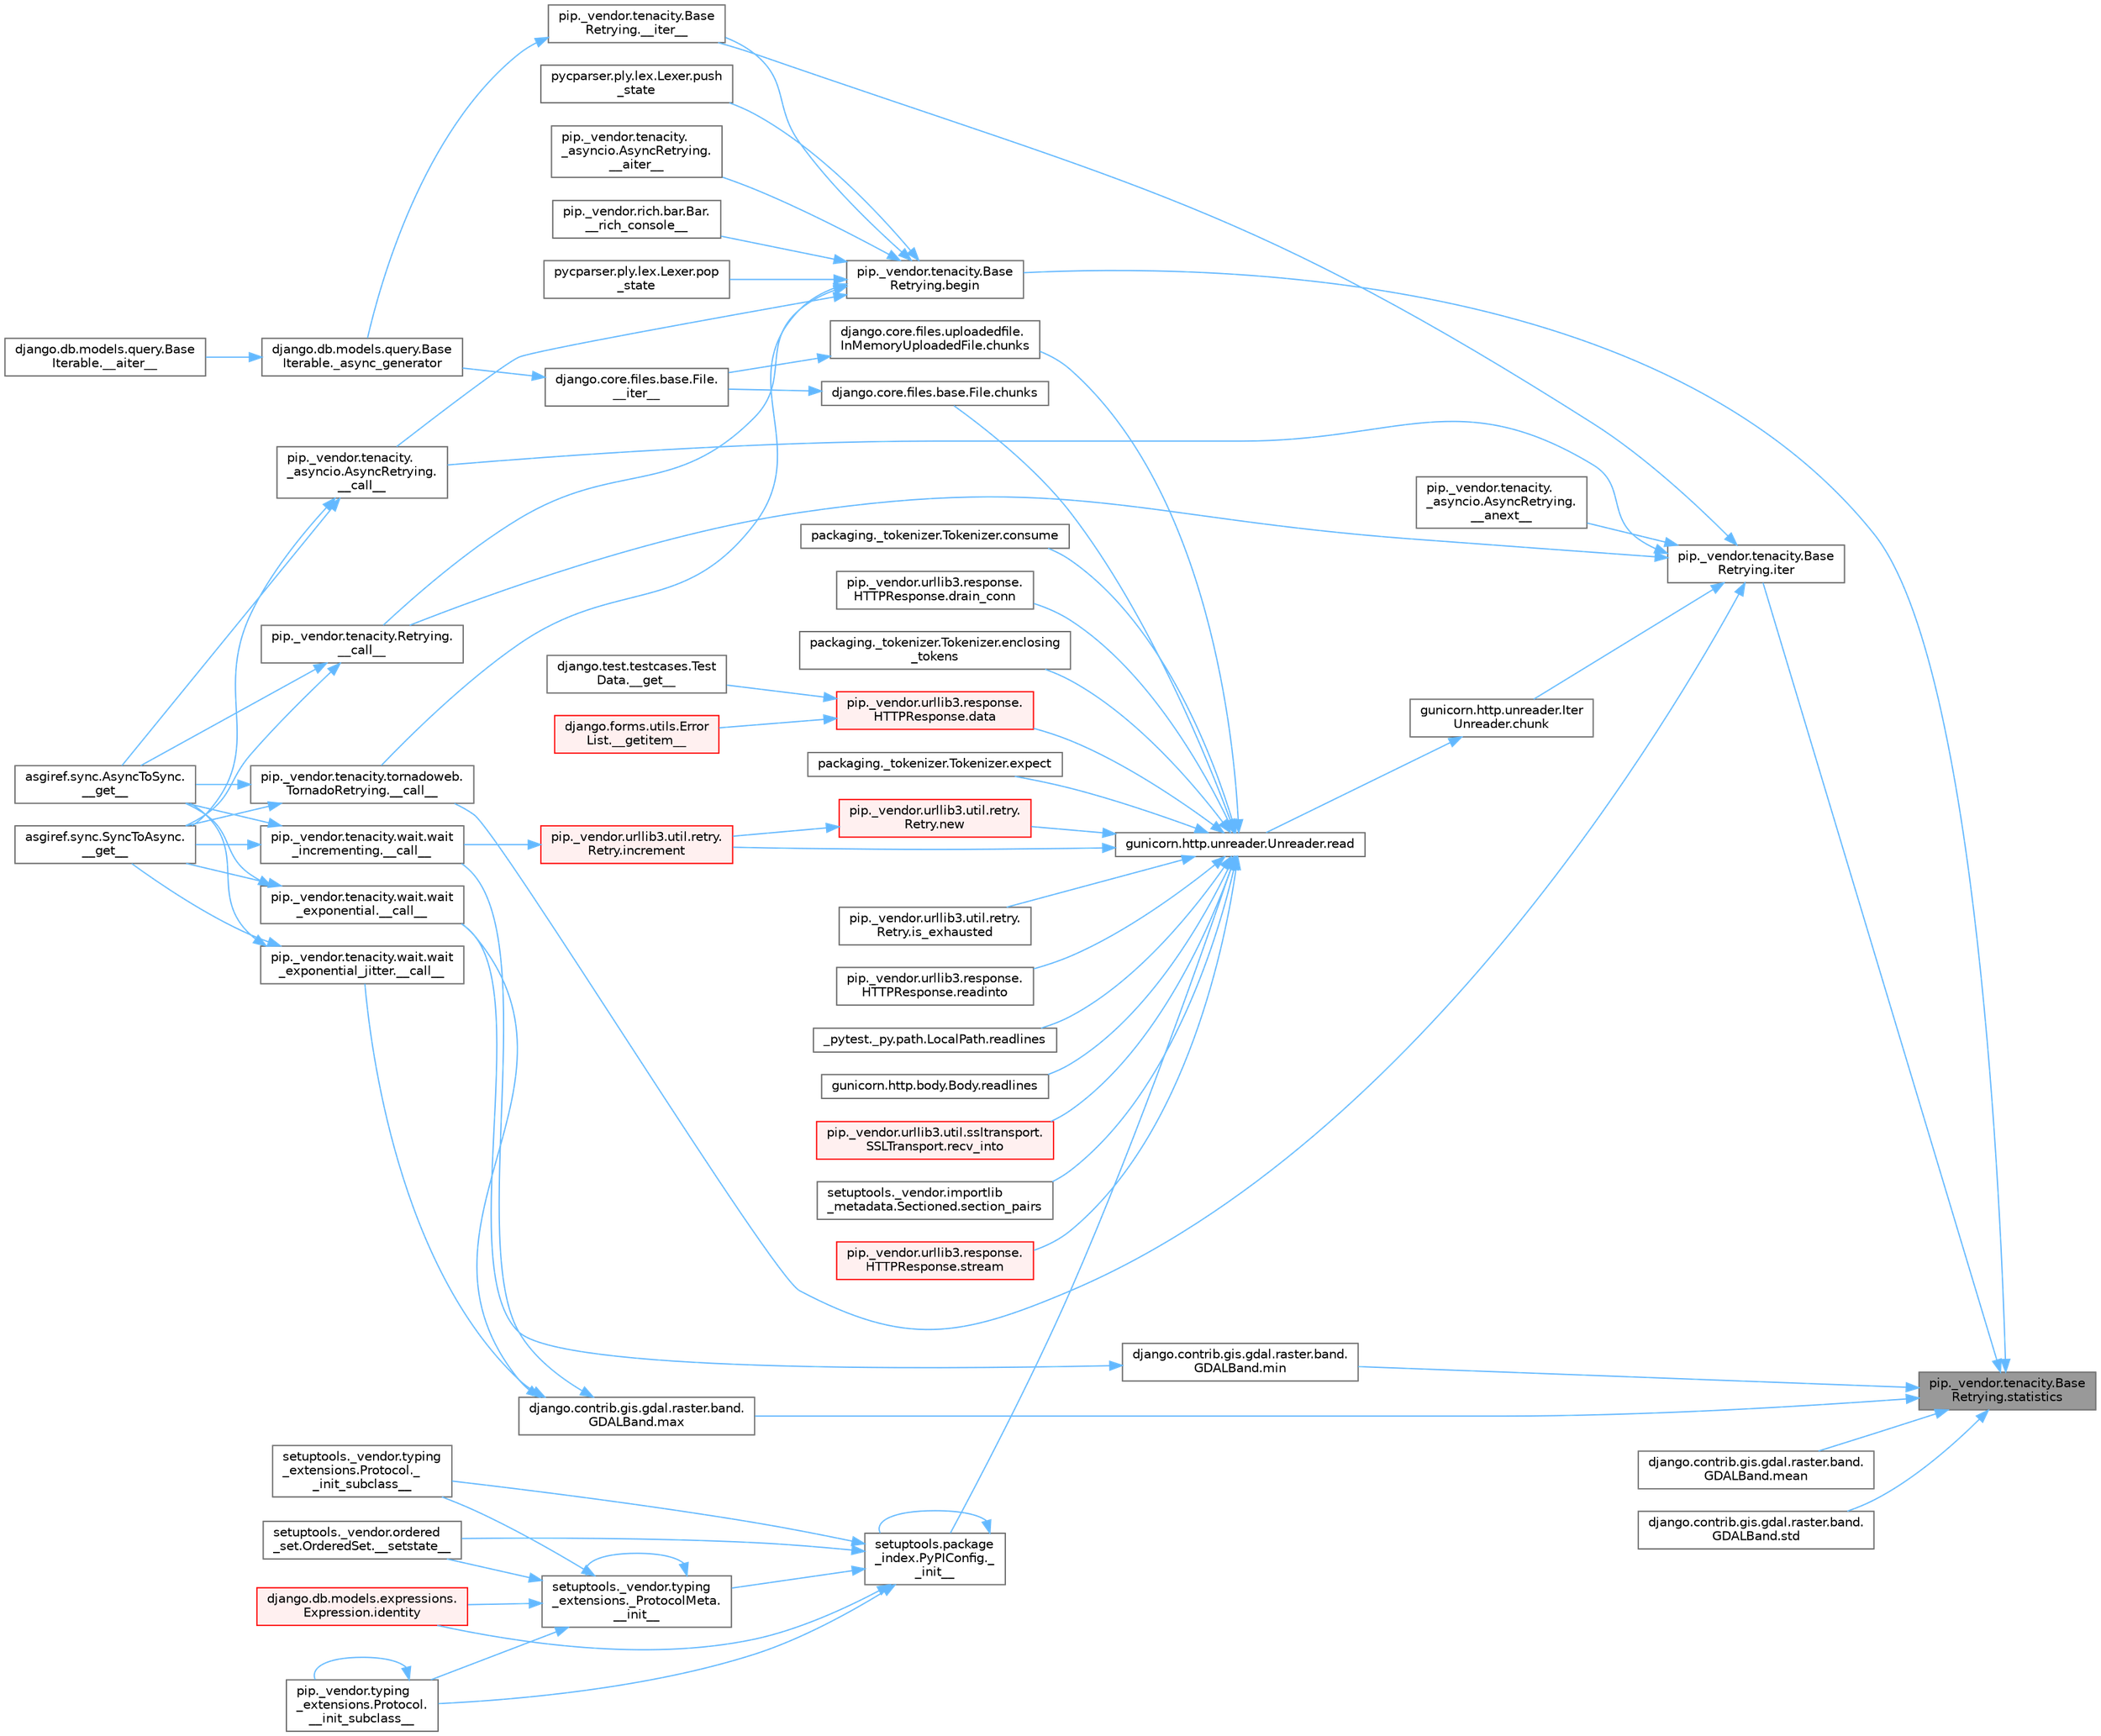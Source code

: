 digraph "pip._vendor.tenacity.BaseRetrying.statistics"
{
 // LATEX_PDF_SIZE
  bgcolor="transparent";
  edge [fontname=Helvetica,fontsize=10,labelfontname=Helvetica,labelfontsize=10];
  node [fontname=Helvetica,fontsize=10,shape=box,height=0.2,width=0.4];
  rankdir="RL";
  Node1 [id="Node000001",label="pip._vendor.tenacity.Base\lRetrying.statistics",height=0.2,width=0.4,color="gray40", fillcolor="grey60", style="filled", fontcolor="black",tooltip=" "];
  Node1 -> Node2 [id="edge1_Node000001_Node000002",dir="back",color="steelblue1",style="solid",tooltip=" "];
  Node2 [id="Node000002",label="pip._vendor.tenacity.Base\lRetrying.begin",height=0.2,width=0.4,color="grey40", fillcolor="white", style="filled",URL="$classpip_1_1__vendor_1_1tenacity_1_1_base_retrying.html#aef480c880418aa3f0688687209ce50d7",tooltip=" "];
  Node2 -> Node3 [id="edge2_Node000002_Node000003",dir="back",color="steelblue1",style="solid",tooltip=" "];
  Node3 [id="Node000003",label="pip._vendor.tenacity.\l_asyncio.AsyncRetrying.\l__aiter__",height=0.2,width=0.4,color="grey40", fillcolor="white", style="filled",URL="$classpip_1_1__vendor_1_1tenacity_1_1__asyncio_1_1_async_retrying.html#a7ffaeca4934c250e0ce6fd15ea0217f7",tooltip=" "];
  Node2 -> Node4 [id="edge3_Node000002_Node000004",dir="back",color="steelblue1",style="solid",tooltip=" "];
  Node4 [id="Node000004",label="pip._vendor.tenacity.\l_asyncio.AsyncRetrying.\l__call__",height=0.2,width=0.4,color="grey40", fillcolor="white", style="filled",URL="$classpip_1_1__vendor_1_1tenacity_1_1__asyncio_1_1_async_retrying.html#a3cde4ad1e712990e14fe6b2db9d62895",tooltip=" "];
  Node4 -> Node5 [id="edge4_Node000004_Node000005",dir="back",color="steelblue1",style="solid",tooltip=" "];
  Node5 [id="Node000005",label="asgiref.sync.AsyncToSync.\l__get__",height=0.2,width=0.4,color="grey40", fillcolor="white", style="filled",URL="$classasgiref_1_1sync_1_1_async_to_sync.html#a23e9ef7a73da98dad9e3f4e65846969b",tooltip=" "];
  Node4 -> Node6 [id="edge5_Node000004_Node000006",dir="back",color="steelblue1",style="solid",tooltip=" "];
  Node6 [id="Node000006",label="asgiref.sync.SyncToAsync.\l__get__",height=0.2,width=0.4,color="grey40", fillcolor="white", style="filled",URL="$classasgiref_1_1sync_1_1_sync_to_async.html#aebdfbe3f01079a529fd2f39810597381",tooltip=" "];
  Node2 -> Node7 [id="edge6_Node000002_Node000007",dir="back",color="steelblue1",style="solid",tooltip=" "];
  Node7 [id="Node000007",label="pip._vendor.tenacity.Retrying.\l__call__",height=0.2,width=0.4,color="grey40", fillcolor="white", style="filled",URL="$classpip_1_1__vendor_1_1tenacity_1_1_retrying.html#ad0728b915bd400f2ca26c1f88e2c9e64",tooltip=" "];
  Node7 -> Node5 [id="edge7_Node000007_Node000005",dir="back",color="steelblue1",style="solid",tooltip=" "];
  Node7 -> Node6 [id="edge8_Node000007_Node000006",dir="back",color="steelblue1",style="solid",tooltip=" "];
  Node2 -> Node8 [id="edge9_Node000002_Node000008",dir="back",color="steelblue1",style="solid",tooltip=" "];
  Node8 [id="Node000008",label="pip._vendor.tenacity.tornadoweb.\lTornadoRetrying.__call__",height=0.2,width=0.4,color="grey40", fillcolor="white", style="filled",URL="$classpip_1_1__vendor_1_1tenacity_1_1tornadoweb_1_1_tornado_retrying.html#a995d92f4e6155f03a54238952acf2c3a",tooltip=" "];
  Node8 -> Node5 [id="edge10_Node000008_Node000005",dir="back",color="steelblue1",style="solid",tooltip=" "];
  Node8 -> Node6 [id="edge11_Node000008_Node000006",dir="back",color="steelblue1",style="solid",tooltip=" "];
  Node2 -> Node9 [id="edge12_Node000002_Node000009",dir="back",color="steelblue1",style="solid",tooltip=" "];
  Node9 [id="Node000009",label="pip._vendor.tenacity.Base\lRetrying.__iter__",height=0.2,width=0.4,color="grey40", fillcolor="white", style="filled",URL="$classpip_1_1__vendor_1_1tenacity_1_1_base_retrying.html#a3ea9b4e00e29cd042bc8d0b8be4d9339",tooltip=" "];
  Node9 -> Node10 [id="edge13_Node000009_Node000010",dir="back",color="steelblue1",style="solid",tooltip=" "];
  Node10 [id="Node000010",label="django.db.models.query.Base\lIterable._async_generator",height=0.2,width=0.4,color="grey40", fillcolor="white", style="filled",URL="$classdjango_1_1db_1_1models_1_1query_1_1_base_iterable.html#a3ecc2267976bc6628d1fe84d78355144",tooltip=" "];
  Node10 -> Node11 [id="edge14_Node000010_Node000011",dir="back",color="steelblue1",style="solid",tooltip=" "];
  Node11 [id="Node000011",label="django.db.models.query.Base\lIterable.__aiter__",height=0.2,width=0.4,color="grey40", fillcolor="white", style="filled",URL="$classdjango_1_1db_1_1models_1_1query_1_1_base_iterable.html#a43cb23849277ca87b702f8431492e8d9",tooltip=" "];
  Node2 -> Node12 [id="edge15_Node000002_Node000012",dir="back",color="steelblue1",style="solid",tooltip=" "];
  Node12 [id="Node000012",label="pip._vendor.rich.bar.Bar.\l__rich_console__",height=0.2,width=0.4,color="grey40", fillcolor="white", style="filled",URL="$classpip_1_1__vendor_1_1rich_1_1bar_1_1_bar.html#a359eaef2ee887a91db40d010b8524723",tooltip=" "];
  Node2 -> Node13 [id="edge16_Node000002_Node000013",dir="back",color="steelblue1",style="solid",tooltip=" "];
  Node13 [id="Node000013",label="pycparser.ply.lex.Lexer.pop\l_state",height=0.2,width=0.4,color="grey40", fillcolor="white", style="filled",URL="$classpycparser_1_1ply_1_1lex_1_1_lexer.html#a944d6760573b7a39709e31831c64f918",tooltip=" "];
  Node2 -> Node14 [id="edge17_Node000002_Node000014",dir="back",color="steelblue1",style="solid",tooltip=" "];
  Node14 [id="Node000014",label="pycparser.ply.lex.Lexer.push\l_state",height=0.2,width=0.4,color="grey40", fillcolor="white", style="filled",URL="$classpycparser_1_1ply_1_1lex_1_1_lexer.html#a5e26a808da83c946c7078a3cac004b1a",tooltip=" "];
  Node1 -> Node15 [id="edge18_Node000001_Node000015",dir="back",color="steelblue1",style="solid",tooltip=" "];
  Node15 [id="Node000015",label="pip._vendor.tenacity.Base\lRetrying.iter",height=0.2,width=0.4,color="grey40", fillcolor="white", style="filled",URL="$classpip_1_1__vendor_1_1tenacity_1_1_base_retrying.html#a5606e1522961712b7e8693caf58a4d9c",tooltip=" "];
  Node15 -> Node16 [id="edge19_Node000015_Node000016",dir="back",color="steelblue1",style="solid",tooltip=" "];
  Node16 [id="Node000016",label="pip._vendor.tenacity.\l_asyncio.AsyncRetrying.\l__anext__",height=0.2,width=0.4,color="grey40", fillcolor="white", style="filled",URL="$classpip_1_1__vendor_1_1tenacity_1_1__asyncio_1_1_async_retrying.html#a1575b36187fa6965784e2ae5217416e9",tooltip=" "];
  Node15 -> Node4 [id="edge20_Node000015_Node000004",dir="back",color="steelblue1",style="solid",tooltip=" "];
  Node15 -> Node7 [id="edge21_Node000015_Node000007",dir="back",color="steelblue1",style="solid",tooltip=" "];
  Node15 -> Node8 [id="edge22_Node000015_Node000008",dir="back",color="steelblue1",style="solid",tooltip=" "];
  Node15 -> Node9 [id="edge23_Node000015_Node000009",dir="back",color="steelblue1",style="solid",tooltip=" "];
  Node15 -> Node17 [id="edge24_Node000015_Node000017",dir="back",color="steelblue1",style="solid",tooltip=" "];
  Node17 [id="Node000017",label="gunicorn.http.unreader.Iter\lUnreader.chunk",height=0.2,width=0.4,color="grey40", fillcolor="white", style="filled",URL="$classgunicorn_1_1http_1_1unreader_1_1_iter_unreader.html#a1cdaf07f31df362988a4e42a1926caf4",tooltip=" "];
  Node17 -> Node18 [id="edge25_Node000017_Node000018",dir="back",color="steelblue1",style="solid",tooltip=" "];
  Node18 [id="Node000018",label="gunicorn.http.unreader.Unreader.read",height=0.2,width=0.4,color="grey40", fillcolor="white", style="filled",URL="$classgunicorn_1_1http_1_1unreader_1_1_unreader.html#a4d05a3b72ffb1dd09d3e4b3dd1d1e44c",tooltip=" "];
  Node18 -> Node19 [id="edge26_Node000018_Node000019",dir="back",color="steelblue1",style="solid",tooltip=" "];
  Node19 [id="Node000019",label="setuptools.package\l_index.PyPIConfig._\l_init__",height=0.2,width=0.4,color="grey40", fillcolor="white", style="filled",URL="$classsetuptools_1_1package__index_1_1_py_p_i_config.html#aaaf43ad63ae6fe8ffed0e48774e437b6",tooltip=" "];
  Node19 -> Node20 [id="edge27_Node000019_Node000020",dir="back",color="steelblue1",style="solid",tooltip=" "];
  Node20 [id="Node000020",label="setuptools._vendor.typing\l_extensions._ProtocolMeta.\l__init__",height=0.2,width=0.4,color="grey40", fillcolor="white", style="filled",URL="$classsetuptools_1_1__vendor_1_1typing__extensions_1_1___protocol_meta.html#a7bbaff8ac6d19534b46bca363ee0b43a",tooltip=" "];
  Node20 -> Node20 [id="edge28_Node000020_Node000020",dir="back",color="steelblue1",style="solid",tooltip=" "];
  Node20 -> Node21 [id="edge29_Node000020_Node000021",dir="back",color="steelblue1",style="solid",tooltip=" "];
  Node21 [id="Node000021",label="pip._vendor.typing\l_extensions.Protocol.\l__init_subclass__",height=0.2,width=0.4,color="grey40", fillcolor="white", style="filled",URL="$classpip_1_1__vendor_1_1typing__extensions_1_1_protocol.html#a2916efc86cebb8aba6deb7fd30b33988",tooltip=" "];
  Node21 -> Node21 [id="edge30_Node000021_Node000021",dir="back",color="steelblue1",style="solid",tooltip=" "];
  Node20 -> Node22 [id="edge31_Node000020_Node000022",dir="back",color="steelblue1",style="solid",tooltip=" "];
  Node22 [id="Node000022",label="setuptools._vendor.typing\l_extensions.Protocol._\l_init_subclass__",height=0.2,width=0.4,color="grey40", fillcolor="white", style="filled",URL="$classsetuptools_1_1__vendor_1_1typing__extensions_1_1_protocol.html#ac6cbebc092a4724ab3704c5334059874",tooltip=" "];
  Node20 -> Node23 [id="edge32_Node000020_Node000023",dir="back",color="steelblue1",style="solid",tooltip=" "];
  Node23 [id="Node000023",label="setuptools._vendor.ordered\l_set.OrderedSet.__setstate__",height=0.2,width=0.4,color="grey40", fillcolor="white", style="filled",URL="$classsetuptools_1_1__vendor_1_1ordered__set_1_1_ordered_set.html#aa7f7de9d987829525d06db565fe1b4a1",tooltip=" "];
  Node20 -> Node24 [id="edge33_Node000020_Node000024",dir="back",color="steelblue1",style="solid",tooltip=" "];
  Node24 [id="Node000024",label="django.db.models.expressions.\lExpression.identity",height=0.2,width=0.4,color="red", fillcolor="#FFF0F0", style="filled",URL="$classdjango_1_1db_1_1models_1_1expressions_1_1_expression.html#a10048810b5eb8641acf3bc150731b925",tooltip=" "];
  Node19 -> Node19 [id="edge34_Node000019_Node000019",dir="back",color="steelblue1",style="solid",tooltip=" "];
  Node19 -> Node21 [id="edge35_Node000019_Node000021",dir="back",color="steelblue1",style="solid",tooltip=" "];
  Node19 -> Node22 [id="edge36_Node000019_Node000022",dir="back",color="steelblue1",style="solid",tooltip=" "];
  Node19 -> Node23 [id="edge37_Node000019_Node000023",dir="back",color="steelblue1",style="solid",tooltip=" "];
  Node19 -> Node24 [id="edge38_Node000019_Node000024",dir="back",color="steelblue1",style="solid",tooltip=" "];
  Node18 -> Node51 [id="edge39_Node000018_Node000051",dir="back",color="steelblue1",style="solid",tooltip=" "];
  Node51 [id="Node000051",label="django.core.files.base.File.chunks",height=0.2,width=0.4,color="grey40", fillcolor="white", style="filled",URL="$classdjango_1_1core_1_1files_1_1base_1_1_file.html#ad17ccdad55ee2a18e7b9e3911ee8ebcb",tooltip=" "];
  Node51 -> Node52 [id="edge40_Node000051_Node000052",dir="back",color="steelblue1",style="solid",tooltip=" "];
  Node52 [id="Node000052",label="django.core.files.base.File.\l__iter__",height=0.2,width=0.4,color="grey40", fillcolor="white", style="filled",URL="$classdjango_1_1core_1_1files_1_1base_1_1_file.html#a94e9f6e2b4daf2db37d08c11ec8a4a7e",tooltip=" "];
  Node52 -> Node10 [id="edge41_Node000052_Node000010",dir="back",color="steelblue1",style="solid",tooltip=" "];
  Node18 -> Node53 [id="edge42_Node000018_Node000053",dir="back",color="steelblue1",style="solid",tooltip=" "];
  Node53 [id="Node000053",label="django.core.files.uploadedfile.\lInMemoryUploadedFile.chunks",height=0.2,width=0.4,color="grey40", fillcolor="white", style="filled",URL="$classdjango_1_1core_1_1files_1_1uploadedfile_1_1_in_memory_uploaded_file.html#adc0e015945bc5d33673ec1d0f2b73074",tooltip=" "];
  Node53 -> Node52 [id="edge43_Node000053_Node000052",dir="back",color="steelblue1",style="solid",tooltip=" "];
  Node18 -> Node54 [id="edge44_Node000018_Node000054",dir="back",color="steelblue1",style="solid",tooltip=" "];
  Node54 [id="Node000054",label="packaging._tokenizer.Tokenizer.consume",height=0.2,width=0.4,color="grey40", fillcolor="white", style="filled",URL="$classpackaging_1_1__tokenizer_1_1_tokenizer.html#aff74eaccaae690982aaaba5cb9a4d051",tooltip=" "];
  Node18 -> Node55 [id="edge45_Node000018_Node000055",dir="back",color="steelblue1",style="solid",tooltip=" "];
  Node55 [id="Node000055",label="pip._vendor.urllib3.response.\lHTTPResponse.data",height=0.2,width=0.4,color="red", fillcolor="#FFF0F0", style="filled",URL="$classpip_1_1__vendor_1_1urllib3_1_1response_1_1_h_t_t_p_response.html#abf3c538704803faf453331b0031f3bdd",tooltip=" "];
  Node55 -> Node56 [id="edge46_Node000055_Node000056",dir="back",color="steelblue1",style="solid",tooltip=" "];
  Node56 [id="Node000056",label="django.test.testcases.Test\lData.__get__",height=0.2,width=0.4,color="grey40", fillcolor="white", style="filled",URL="$classdjango_1_1test_1_1testcases_1_1_test_data.html#a6b90c1a9262cf266d34b5e5faa257454",tooltip=" "];
  Node55 -> Node57 [id="edge47_Node000055_Node000057",dir="back",color="steelblue1",style="solid",tooltip=" "];
  Node57 [id="Node000057",label="django.forms.utils.Error\lList.__getitem__",height=0.2,width=0.4,color="red", fillcolor="#FFF0F0", style="filled",URL="$classdjango_1_1forms_1_1utils_1_1_error_list.html#a2e2a77de3202d50ed650ac677fc03b24",tooltip=" "];
  Node18 -> Node755 [id="edge48_Node000018_Node000755",dir="back",color="steelblue1",style="solid",tooltip=" "];
  Node755 [id="Node000755",label="pip._vendor.urllib3.response.\lHTTPResponse.drain_conn",height=0.2,width=0.4,color="grey40", fillcolor="white", style="filled",URL="$classpip_1_1__vendor_1_1urllib3_1_1response_1_1_h_t_t_p_response.html#ad5ca98b71fbb5094f5db062b07b26eb1",tooltip=" "];
  Node18 -> Node756 [id="edge49_Node000018_Node000756",dir="back",color="steelblue1",style="solid",tooltip=" "];
  Node756 [id="Node000756",label="packaging._tokenizer.Tokenizer.enclosing\l_tokens",height=0.2,width=0.4,color="grey40", fillcolor="white", style="filled",URL="$classpackaging_1_1__tokenizer_1_1_tokenizer.html#a27f8cfa7a5ed91e0cba1923b9b18da3d",tooltip=" "];
  Node18 -> Node757 [id="edge50_Node000018_Node000757",dir="back",color="steelblue1",style="solid",tooltip=" "];
  Node757 [id="Node000757",label="packaging._tokenizer.Tokenizer.expect",height=0.2,width=0.4,color="grey40", fillcolor="white", style="filled",URL="$classpackaging_1_1__tokenizer_1_1_tokenizer.html#a151b21b99f387eddd422cd0dcf2064dd",tooltip=" "];
  Node18 -> Node477 [id="edge51_Node000018_Node000477",dir="back",color="steelblue1",style="solid",tooltip=" "];
  Node477 [id="Node000477",label="pip._vendor.urllib3.util.retry.\lRetry.increment",height=0.2,width=0.4,color="red", fillcolor="#FFF0F0", style="filled",URL="$classpip_1_1__vendor_1_1urllib3_1_1util_1_1retry_1_1_retry.html#a88dd993ccb2ef4b2bfa9ad0571374b12",tooltip=" "];
  Node477 -> Node478 [id="edge52_Node000477_Node000478",dir="back",color="steelblue1",style="solid",tooltip=" "];
  Node478 [id="Node000478",label="pip._vendor.tenacity.wait.wait\l_incrementing.__call__",height=0.2,width=0.4,color="grey40", fillcolor="white", style="filled",URL="$classpip_1_1__vendor_1_1tenacity_1_1wait_1_1wait__incrementing.html#af47b0264325b86a85aa5cfd3b59a28cf",tooltip=" "];
  Node478 -> Node5 [id="edge53_Node000478_Node000005",dir="back",color="steelblue1",style="solid",tooltip=" "];
  Node478 -> Node6 [id="edge54_Node000478_Node000006",dir="back",color="steelblue1",style="solid",tooltip=" "];
  Node18 -> Node758 [id="edge55_Node000018_Node000758",dir="back",color="steelblue1",style="solid",tooltip=" "];
  Node758 [id="Node000758",label="pip._vendor.urllib3.util.retry.\lRetry.is_exhausted",height=0.2,width=0.4,color="grey40", fillcolor="white", style="filled",URL="$classpip_1_1__vendor_1_1urllib3_1_1util_1_1retry_1_1_retry.html#ad8d42bd72e35f497daf9a0359560969d",tooltip=" "];
  Node18 -> Node759 [id="edge56_Node000018_Node000759",dir="back",color="steelblue1",style="solid",tooltip=" "];
  Node759 [id="Node000759",label="pip._vendor.urllib3.util.retry.\lRetry.new",height=0.2,width=0.4,color="red", fillcolor="#FFF0F0", style="filled",URL="$classpip_1_1__vendor_1_1urllib3_1_1util_1_1retry_1_1_retry.html#ab806585412b9d9b3c0d882fb4bd8d3c0",tooltip=" "];
  Node759 -> Node477 [id="edge57_Node000759_Node000477",dir="back",color="steelblue1",style="solid",tooltip=" "];
  Node18 -> Node788 [id="edge58_Node000018_Node000788",dir="back",color="steelblue1",style="solid",tooltip=" "];
  Node788 [id="Node000788",label="pip._vendor.urllib3.response.\lHTTPResponse.readinto",height=0.2,width=0.4,color="grey40", fillcolor="white", style="filled",URL="$classpip_1_1__vendor_1_1urllib3_1_1response_1_1_h_t_t_p_response.html#a0988b6687696efed2e04f897eab47ac4",tooltip=" "];
  Node18 -> Node789 [id="edge59_Node000018_Node000789",dir="back",color="steelblue1",style="solid",tooltip=" "];
  Node789 [id="Node000789",label="_pytest._py.path.LocalPath.readlines",height=0.2,width=0.4,color="grey40", fillcolor="white", style="filled",URL="$class__pytest_1_1__py_1_1path_1_1_local_path.html#ab4ae86092b85919c6d43e793d049c3b3",tooltip=" "];
  Node18 -> Node790 [id="edge60_Node000018_Node000790",dir="back",color="steelblue1",style="solid",tooltip=" "];
  Node790 [id="Node000790",label="gunicorn.http.body.Body.readlines",height=0.2,width=0.4,color="grey40", fillcolor="white", style="filled",URL="$classgunicorn_1_1http_1_1body_1_1_body.html#adfec992d9fa8fbca15e35ea1ad4fae63",tooltip=" "];
  Node18 -> Node791 [id="edge61_Node000018_Node000791",dir="back",color="steelblue1",style="solid",tooltip=" "];
  Node791 [id="Node000791",label="pip._vendor.urllib3.util.ssltransport.\lSSLTransport.recv_into",height=0.2,width=0.4,color="red", fillcolor="#FFF0F0", style="filled",URL="$classpip_1_1__vendor_1_1urllib3_1_1util_1_1ssltransport_1_1_s_s_l_transport.html#a9d8da497d2fe869c1f3f9ad1de30fd0c",tooltip=" "];
  Node18 -> Node792 [id="edge62_Node000018_Node000792",dir="back",color="steelblue1",style="solid",tooltip=" "];
  Node792 [id="Node000792",label="setuptools._vendor.importlib\l_metadata.Sectioned.section_pairs",height=0.2,width=0.4,color="grey40", fillcolor="white", style="filled",URL="$classsetuptools_1_1__vendor_1_1importlib__metadata_1_1_sectioned.html#a1a649cd858c63bbcb2016883995ae6a7",tooltip=" "];
  Node18 -> Node197 [id="edge63_Node000018_Node000197",dir="back",color="steelblue1",style="solid",tooltip=" "];
  Node197 [id="Node000197",label="pip._vendor.urllib3.response.\lHTTPResponse.stream",height=0.2,width=0.4,color="red", fillcolor="#FFF0F0", style="filled",URL="$classpip_1_1__vendor_1_1urllib3_1_1response_1_1_h_t_t_p_response.html#a8d802b25f09dd341838a1d631ffc4f62",tooltip=" "];
  Node1 -> Node3183 [id="edge64_Node000001_Node003183",dir="back",color="steelblue1",style="solid",tooltip=" "];
  Node3183 [id="Node003183",label="django.contrib.gis.gdal.raster.band.\lGDALBand.max",height=0.2,width=0.4,color="grey40", fillcolor="white", style="filled",URL="$classdjango_1_1contrib_1_1gis_1_1gdal_1_1raster_1_1band_1_1_g_d_a_l_band.html#a982e4b7a9ce3a24d8c0313e8f536dbf1",tooltip=" "];
  Node3183 -> Node3184 [id="edge65_Node003183_Node003184",dir="back",color="steelblue1",style="solid",tooltip=" "];
  Node3184 [id="Node003184",label="pip._vendor.tenacity.wait.wait\l_exponential.__call__",height=0.2,width=0.4,color="grey40", fillcolor="white", style="filled",URL="$classpip_1_1__vendor_1_1tenacity_1_1wait_1_1wait__exponential.html#a07e7d7e159cb1df84b88f273864b5c4e",tooltip=" "];
  Node3184 -> Node5 [id="edge66_Node003184_Node000005",dir="back",color="steelblue1",style="solid",tooltip=" "];
  Node3184 -> Node6 [id="edge67_Node003184_Node000006",dir="back",color="steelblue1",style="solid",tooltip=" "];
  Node3183 -> Node1855 [id="edge68_Node003183_Node001855",dir="back",color="steelblue1",style="solid",tooltip=" "];
  Node1855 [id="Node001855",label="pip._vendor.tenacity.wait.wait\l_exponential_jitter.__call__",height=0.2,width=0.4,color="grey40", fillcolor="white", style="filled",URL="$classpip_1_1__vendor_1_1tenacity_1_1wait_1_1wait__exponential__jitter.html#a1fbcb17e0dcd9d4bca137a00e52243c8",tooltip=" "];
  Node1855 -> Node5 [id="edge69_Node001855_Node000005",dir="back",color="steelblue1",style="solid",tooltip=" "];
  Node1855 -> Node6 [id="edge70_Node001855_Node000006",dir="back",color="steelblue1",style="solid",tooltip=" "];
  Node3183 -> Node478 [id="edge71_Node003183_Node000478",dir="back",color="steelblue1",style="solid",tooltip=" "];
  Node1 -> Node3185 [id="edge72_Node000001_Node003185",dir="back",color="steelblue1",style="solid",tooltip=" "];
  Node3185 [id="Node003185",label="django.contrib.gis.gdal.raster.band.\lGDALBand.mean",height=0.2,width=0.4,color="grey40", fillcolor="white", style="filled",URL="$classdjango_1_1contrib_1_1gis_1_1gdal_1_1raster_1_1band_1_1_g_d_a_l_band.html#aa7af872c1ef16121bdd429e536f16250",tooltip=" "];
  Node1 -> Node3186 [id="edge73_Node000001_Node003186",dir="back",color="steelblue1",style="solid",tooltip=" "];
  Node3186 [id="Node003186",label="django.contrib.gis.gdal.raster.band.\lGDALBand.min",height=0.2,width=0.4,color="grey40", fillcolor="white", style="filled",URL="$classdjango_1_1contrib_1_1gis_1_1gdal_1_1raster_1_1band_1_1_g_d_a_l_band.html#a4bf23e5d641714e19fffdb2925b02117",tooltip=" "];
  Node3186 -> Node3184 [id="edge74_Node003186_Node003184",dir="back",color="steelblue1",style="solid",tooltip=" "];
  Node1 -> Node3187 [id="edge75_Node000001_Node003187",dir="back",color="steelblue1",style="solid",tooltip=" "];
  Node3187 [id="Node003187",label="django.contrib.gis.gdal.raster.band.\lGDALBand.std",height=0.2,width=0.4,color="grey40", fillcolor="white", style="filled",URL="$classdjango_1_1contrib_1_1gis_1_1gdal_1_1raster_1_1band_1_1_g_d_a_l_band.html#a0bc5e184f17e1fd1ecbe8cf6f0209a98",tooltip=" "];
}
